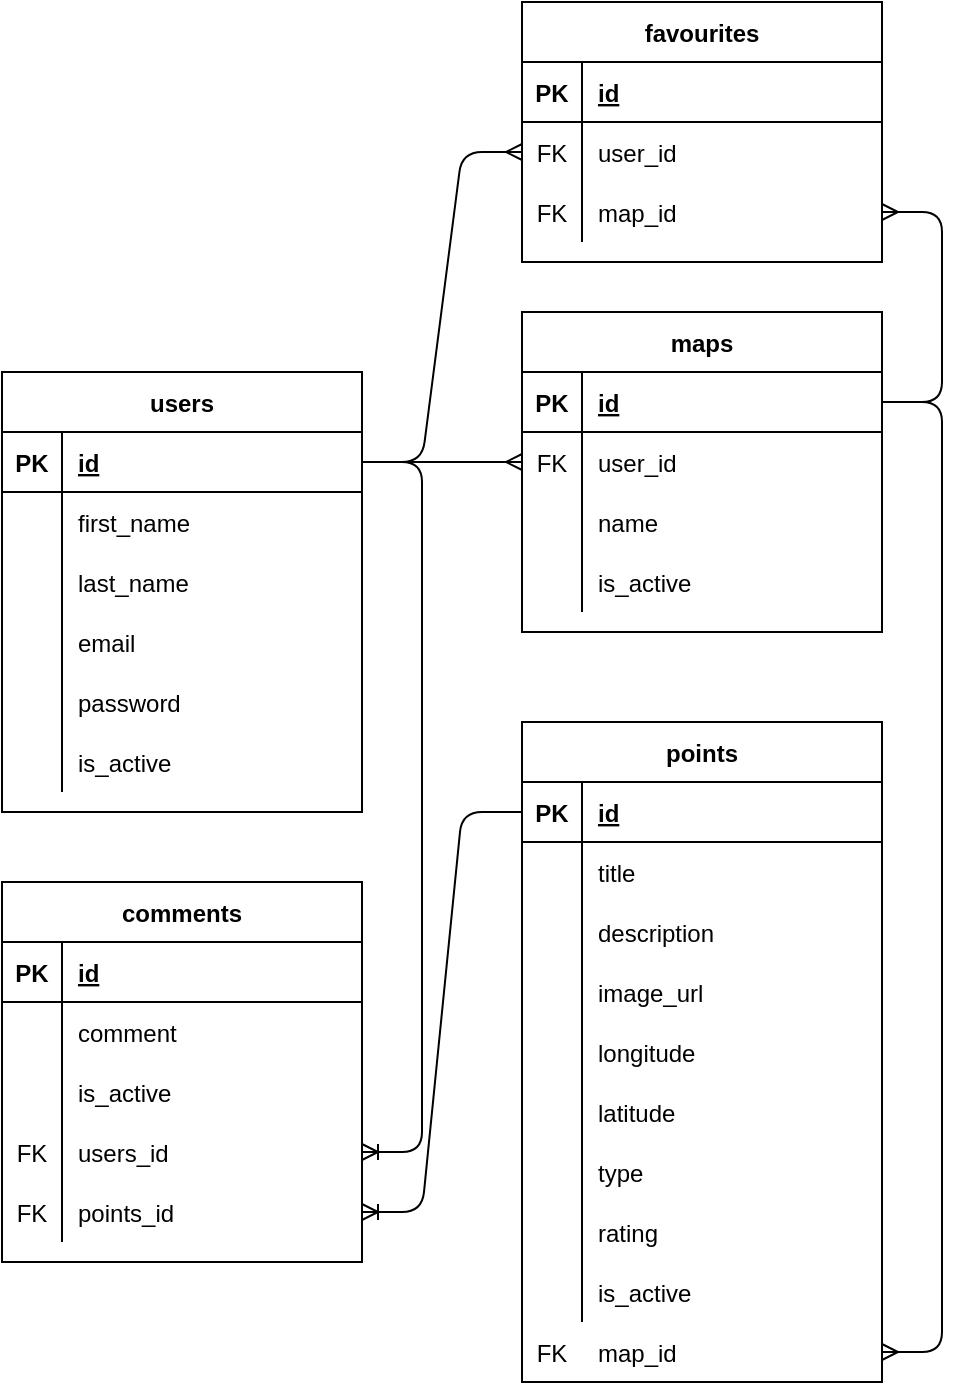 <mxfile version="14.1.8" type="github">
  <diagram id="R2lEEEUBdFMjLlhIrx00" name="Page-1">
    <mxGraphModel dx="1588" dy="800" grid="1" gridSize="10" guides="1" tooltips="1" connect="1" arrows="1" fold="1" page="1" pageScale="1" pageWidth="850" pageHeight="1100" math="0" shadow="0" extFonts="Permanent Marker^https://fonts.googleapis.com/css?family=Permanent+Marker">
      <root>
        <mxCell id="0" />
        <mxCell id="1" parent="0" />
        <mxCell id="5aGVPmyujBnJCGXoLRqb-15" value="maps" style="shape=table;startSize=30;container=1;collapsible=1;childLayout=tableLayout;fixedRows=1;rowLines=0;fontStyle=1;align=center;resizeLast=1;" parent="1" vertex="1">
          <mxGeometry x="450" y="445" width="180" height="160" as="geometry" />
        </mxCell>
        <mxCell id="5aGVPmyujBnJCGXoLRqb-16" value="" style="shape=partialRectangle;collapsible=0;dropTarget=0;pointerEvents=0;fillColor=none;top=0;left=0;bottom=1;right=0;points=[[0,0.5],[1,0.5]];portConstraint=eastwest;" parent="5aGVPmyujBnJCGXoLRqb-15" vertex="1">
          <mxGeometry y="30" width="180" height="30" as="geometry" />
        </mxCell>
        <mxCell id="5aGVPmyujBnJCGXoLRqb-17" value="PK" style="shape=partialRectangle;connectable=0;fillColor=none;top=0;left=0;bottom=0;right=0;fontStyle=1;overflow=hidden;" parent="5aGVPmyujBnJCGXoLRqb-16" vertex="1">
          <mxGeometry width="30" height="30" as="geometry" />
        </mxCell>
        <mxCell id="5aGVPmyujBnJCGXoLRqb-18" value="id" style="shape=partialRectangle;connectable=0;fillColor=none;top=0;left=0;bottom=0;right=0;align=left;spacingLeft=6;fontStyle=5;overflow=hidden;" parent="5aGVPmyujBnJCGXoLRqb-16" vertex="1">
          <mxGeometry x="30" width="150" height="30" as="geometry" />
        </mxCell>
        <mxCell id="5aGVPmyujBnJCGXoLRqb-19" value="" style="shape=partialRectangle;collapsible=0;dropTarget=0;pointerEvents=0;fillColor=none;top=0;left=0;bottom=0;right=0;points=[[0,0.5],[1,0.5]];portConstraint=eastwest;" parent="5aGVPmyujBnJCGXoLRqb-15" vertex="1">
          <mxGeometry y="60" width="180" height="30" as="geometry" />
        </mxCell>
        <mxCell id="5aGVPmyujBnJCGXoLRqb-20" value="FK" style="shape=partialRectangle;connectable=0;fillColor=none;top=0;left=0;bottom=0;right=0;editable=1;overflow=hidden;" parent="5aGVPmyujBnJCGXoLRqb-19" vertex="1">
          <mxGeometry width="30" height="30" as="geometry" />
        </mxCell>
        <mxCell id="5aGVPmyujBnJCGXoLRqb-21" value="user_id" style="shape=partialRectangle;connectable=0;fillColor=none;top=0;left=0;bottom=0;right=0;align=left;spacingLeft=6;overflow=hidden;" parent="5aGVPmyujBnJCGXoLRqb-19" vertex="1">
          <mxGeometry x="30" width="150" height="30" as="geometry" />
        </mxCell>
        <mxCell id="5aGVPmyujBnJCGXoLRqb-22" value="" style="shape=partialRectangle;collapsible=0;dropTarget=0;pointerEvents=0;fillColor=none;top=0;left=0;bottom=0;right=0;points=[[0,0.5],[1,0.5]];portConstraint=eastwest;" parent="5aGVPmyujBnJCGXoLRqb-15" vertex="1">
          <mxGeometry y="90" width="180" height="30" as="geometry" />
        </mxCell>
        <mxCell id="5aGVPmyujBnJCGXoLRqb-23" value="" style="shape=partialRectangle;connectable=0;fillColor=none;top=0;left=0;bottom=0;right=0;editable=1;overflow=hidden;" parent="5aGVPmyujBnJCGXoLRqb-22" vertex="1">
          <mxGeometry width="30" height="30" as="geometry" />
        </mxCell>
        <mxCell id="5aGVPmyujBnJCGXoLRqb-24" value="name" style="shape=partialRectangle;connectable=0;fillColor=none;top=0;left=0;bottom=0;right=0;align=left;spacingLeft=6;overflow=hidden;" parent="5aGVPmyujBnJCGXoLRqb-22" vertex="1">
          <mxGeometry x="30" width="150" height="30" as="geometry" />
        </mxCell>
        <mxCell id="7502Xp6iciA3a9NRlFyf-27" value="" style="shape=partialRectangle;collapsible=0;dropTarget=0;pointerEvents=0;fillColor=none;top=0;left=0;bottom=0;right=0;points=[[0,0.5],[1,0.5]];portConstraint=eastwest;" vertex="1" parent="5aGVPmyujBnJCGXoLRqb-15">
          <mxGeometry y="120" width="180" height="30" as="geometry" />
        </mxCell>
        <mxCell id="7502Xp6iciA3a9NRlFyf-28" value="" style="shape=partialRectangle;connectable=0;fillColor=none;top=0;left=0;bottom=0;right=0;editable=1;overflow=hidden;" vertex="1" parent="7502Xp6iciA3a9NRlFyf-27">
          <mxGeometry width="30" height="30" as="geometry" />
        </mxCell>
        <mxCell id="7502Xp6iciA3a9NRlFyf-29" value="is_active" style="shape=partialRectangle;connectable=0;fillColor=none;top=0;left=0;bottom=0;right=0;align=left;spacingLeft=6;overflow=hidden;" vertex="1" parent="7502Xp6iciA3a9NRlFyf-27">
          <mxGeometry x="30" width="150" height="30" as="geometry" />
        </mxCell>
        <mxCell id="5aGVPmyujBnJCGXoLRqb-28" value="users" style="shape=table;startSize=30;container=1;collapsible=1;childLayout=tableLayout;fixedRows=1;rowLines=0;fontStyle=1;align=center;resizeLast=1;" parent="1" vertex="1">
          <mxGeometry x="190" y="475" width="180" height="220" as="geometry" />
        </mxCell>
        <mxCell id="5aGVPmyujBnJCGXoLRqb-29" value="" style="shape=partialRectangle;collapsible=0;dropTarget=0;pointerEvents=0;fillColor=none;top=0;left=0;bottom=1;right=0;points=[[0,0.5],[1,0.5]];portConstraint=eastwest;" parent="5aGVPmyujBnJCGXoLRqb-28" vertex="1">
          <mxGeometry y="30" width="180" height="30" as="geometry" />
        </mxCell>
        <mxCell id="5aGVPmyujBnJCGXoLRqb-30" value="PK" style="shape=partialRectangle;connectable=0;fillColor=none;top=0;left=0;bottom=0;right=0;fontStyle=1;overflow=hidden;" parent="5aGVPmyujBnJCGXoLRqb-29" vertex="1">
          <mxGeometry width="30" height="30" as="geometry" />
        </mxCell>
        <mxCell id="5aGVPmyujBnJCGXoLRqb-31" value="id" style="shape=partialRectangle;connectable=0;fillColor=none;top=0;left=0;bottom=0;right=0;align=left;spacingLeft=6;fontStyle=5;overflow=hidden;" parent="5aGVPmyujBnJCGXoLRqb-29" vertex="1">
          <mxGeometry x="30" width="150" height="30" as="geometry" />
        </mxCell>
        <mxCell id="5aGVPmyujBnJCGXoLRqb-32" value="" style="shape=partialRectangle;collapsible=0;dropTarget=0;pointerEvents=0;fillColor=none;top=0;left=0;bottom=0;right=0;points=[[0,0.5],[1,0.5]];portConstraint=eastwest;" parent="5aGVPmyujBnJCGXoLRqb-28" vertex="1">
          <mxGeometry y="60" width="180" height="30" as="geometry" />
        </mxCell>
        <mxCell id="5aGVPmyujBnJCGXoLRqb-33" value="" style="shape=partialRectangle;connectable=0;fillColor=none;top=0;left=0;bottom=0;right=0;editable=1;overflow=hidden;" parent="5aGVPmyujBnJCGXoLRqb-32" vertex="1">
          <mxGeometry width="30" height="30" as="geometry" />
        </mxCell>
        <mxCell id="5aGVPmyujBnJCGXoLRqb-34" value="first_name" style="shape=partialRectangle;connectable=0;fillColor=none;top=0;left=0;bottom=0;right=0;align=left;spacingLeft=6;overflow=hidden;" parent="5aGVPmyujBnJCGXoLRqb-32" vertex="1">
          <mxGeometry x="30" width="150" height="30" as="geometry" />
        </mxCell>
        <mxCell id="5aGVPmyujBnJCGXoLRqb-78" value="" style="shape=partialRectangle;collapsible=0;dropTarget=0;pointerEvents=0;fillColor=none;top=0;left=0;bottom=0;right=0;points=[[0,0.5],[1,0.5]];portConstraint=eastwest;" parent="5aGVPmyujBnJCGXoLRqb-28" vertex="1">
          <mxGeometry y="90" width="180" height="30" as="geometry" />
        </mxCell>
        <mxCell id="5aGVPmyujBnJCGXoLRqb-79" value="" style="shape=partialRectangle;connectable=0;fillColor=none;top=0;left=0;bottom=0;right=0;editable=1;overflow=hidden;" parent="5aGVPmyujBnJCGXoLRqb-78" vertex="1">
          <mxGeometry width="30" height="30" as="geometry" />
        </mxCell>
        <mxCell id="5aGVPmyujBnJCGXoLRqb-80" value="last_name" style="shape=partialRectangle;connectable=0;fillColor=none;top=0;left=0;bottom=0;right=0;align=left;spacingLeft=6;overflow=hidden;" parent="5aGVPmyujBnJCGXoLRqb-78" vertex="1">
          <mxGeometry x="30" width="150" height="30" as="geometry" />
        </mxCell>
        <mxCell id="7502Xp6iciA3a9NRlFyf-2" value="" style="shape=partialRectangle;collapsible=0;dropTarget=0;pointerEvents=0;fillColor=none;top=0;left=0;bottom=0;right=0;points=[[0,0.5],[1,0.5]];portConstraint=eastwest;" vertex="1" parent="5aGVPmyujBnJCGXoLRqb-28">
          <mxGeometry y="120" width="180" height="30" as="geometry" />
        </mxCell>
        <mxCell id="7502Xp6iciA3a9NRlFyf-3" value="" style="shape=partialRectangle;connectable=0;fillColor=none;top=0;left=0;bottom=0;right=0;editable=1;overflow=hidden;" vertex="1" parent="7502Xp6iciA3a9NRlFyf-2">
          <mxGeometry width="30" height="30" as="geometry" />
        </mxCell>
        <mxCell id="7502Xp6iciA3a9NRlFyf-4" value="email" style="shape=partialRectangle;connectable=0;fillColor=none;top=0;left=0;bottom=0;right=0;align=left;spacingLeft=6;overflow=hidden;" vertex="1" parent="7502Xp6iciA3a9NRlFyf-2">
          <mxGeometry x="30" width="150" height="30" as="geometry" />
        </mxCell>
        <mxCell id="7502Xp6iciA3a9NRlFyf-5" value="" style="shape=partialRectangle;collapsible=0;dropTarget=0;pointerEvents=0;fillColor=none;top=0;left=0;bottom=0;right=0;points=[[0,0.5],[1,0.5]];portConstraint=eastwest;" vertex="1" parent="5aGVPmyujBnJCGXoLRqb-28">
          <mxGeometry y="150" width="180" height="30" as="geometry" />
        </mxCell>
        <mxCell id="7502Xp6iciA3a9NRlFyf-6" value="" style="shape=partialRectangle;connectable=0;fillColor=none;top=0;left=0;bottom=0;right=0;editable=1;overflow=hidden;" vertex="1" parent="7502Xp6iciA3a9NRlFyf-5">
          <mxGeometry width="30" height="30" as="geometry" />
        </mxCell>
        <mxCell id="7502Xp6iciA3a9NRlFyf-7" value="password" style="shape=partialRectangle;connectable=0;fillColor=none;top=0;left=0;bottom=0;right=0;align=left;spacingLeft=6;overflow=hidden;" vertex="1" parent="7502Xp6iciA3a9NRlFyf-5">
          <mxGeometry x="30" width="150" height="30" as="geometry" />
        </mxCell>
        <mxCell id="7502Xp6iciA3a9NRlFyf-39" value="" style="shape=partialRectangle;collapsible=0;dropTarget=0;pointerEvents=0;fillColor=none;top=0;left=0;bottom=0;right=0;points=[[0,0.5],[1,0.5]];portConstraint=eastwest;" vertex="1" parent="5aGVPmyujBnJCGXoLRqb-28">
          <mxGeometry y="180" width="180" height="30" as="geometry" />
        </mxCell>
        <mxCell id="7502Xp6iciA3a9NRlFyf-40" value="" style="shape=partialRectangle;connectable=0;fillColor=none;top=0;left=0;bottom=0;right=0;editable=1;overflow=hidden;" vertex="1" parent="7502Xp6iciA3a9NRlFyf-39">
          <mxGeometry width="30" height="30" as="geometry" />
        </mxCell>
        <mxCell id="7502Xp6iciA3a9NRlFyf-41" value="is_active" style="shape=partialRectangle;connectable=0;fillColor=none;top=0;left=0;bottom=0;right=0;align=left;spacingLeft=6;overflow=hidden;" vertex="1" parent="7502Xp6iciA3a9NRlFyf-39">
          <mxGeometry x="30" width="150" height="30" as="geometry" />
        </mxCell>
        <mxCell id="5aGVPmyujBnJCGXoLRqb-41" value="favourites" style="shape=table;startSize=30;container=1;collapsible=1;childLayout=tableLayout;fixedRows=1;rowLines=0;fontStyle=1;align=center;resizeLast=1;" parent="1" vertex="1">
          <mxGeometry x="450" y="290" width="180" height="130" as="geometry" />
        </mxCell>
        <mxCell id="5aGVPmyujBnJCGXoLRqb-42" value="" style="shape=partialRectangle;collapsible=0;dropTarget=0;pointerEvents=0;fillColor=none;top=0;left=0;bottom=1;right=0;points=[[0,0.5],[1,0.5]];portConstraint=eastwest;" parent="5aGVPmyujBnJCGXoLRqb-41" vertex="1">
          <mxGeometry y="30" width="180" height="30" as="geometry" />
        </mxCell>
        <mxCell id="5aGVPmyujBnJCGXoLRqb-43" value="PK" style="shape=partialRectangle;connectable=0;fillColor=none;top=0;left=0;bottom=0;right=0;fontStyle=1;overflow=hidden;" parent="5aGVPmyujBnJCGXoLRqb-42" vertex="1">
          <mxGeometry width="30" height="30" as="geometry" />
        </mxCell>
        <mxCell id="5aGVPmyujBnJCGXoLRqb-44" value="id" style="shape=partialRectangle;connectable=0;fillColor=none;top=0;left=0;bottom=0;right=0;align=left;spacingLeft=6;fontStyle=5;overflow=hidden;" parent="5aGVPmyujBnJCGXoLRqb-42" vertex="1">
          <mxGeometry x="30" width="150" height="30" as="geometry" />
        </mxCell>
        <mxCell id="5aGVPmyujBnJCGXoLRqb-45" value="" style="shape=partialRectangle;collapsible=0;dropTarget=0;pointerEvents=0;fillColor=none;top=0;left=0;bottom=0;right=0;points=[[0,0.5],[1,0.5]];portConstraint=eastwest;" parent="5aGVPmyujBnJCGXoLRqb-41" vertex="1">
          <mxGeometry y="60" width="180" height="30" as="geometry" />
        </mxCell>
        <mxCell id="5aGVPmyujBnJCGXoLRqb-46" value="FK" style="shape=partialRectangle;connectable=0;fillColor=none;top=0;left=0;bottom=0;right=0;editable=1;overflow=hidden;" parent="5aGVPmyujBnJCGXoLRqb-45" vertex="1">
          <mxGeometry width="30" height="30" as="geometry" />
        </mxCell>
        <mxCell id="5aGVPmyujBnJCGXoLRqb-47" value="user_id" style="shape=partialRectangle;connectable=0;fillColor=none;top=0;left=0;bottom=0;right=0;align=left;spacingLeft=6;overflow=hidden;" parent="5aGVPmyujBnJCGXoLRqb-45" vertex="1">
          <mxGeometry x="30" width="150" height="30" as="geometry" />
        </mxCell>
        <mxCell id="5aGVPmyujBnJCGXoLRqb-48" value="" style="shape=partialRectangle;collapsible=0;dropTarget=0;pointerEvents=0;fillColor=none;top=0;left=0;bottom=0;right=0;points=[[0,0.5],[1,0.5]];portConstraint=eastwest;" parent="5aGVPmyujBnJCGXoLRqb-41" vertex="1">
          <mxGeometry y="90" width="180" height="30" as="geometry" />
        </mxCell>
        <mxCell id="5aGVPmyujBnJCGXoLRqb-49" value="FK" style="shape=partialRectangle;connectable=0;fillColor=none;top=0;left=0;bottom=0;right=0;editable=1;overflow=hidden;" parent="5aGVPmyujBnJCGXoLRqb-48" vertex="1">
          <mxGeometry width="30" height="30" as="geometry" />
        </mxCell>
        <mxCell id="5aGVPmyujBnJCGXoLRqb-50" value="map_id" style="shape=partialRectangle;connectable=0;fillColor=none;top=0;left=0;bottom=0;right=0;align=left;spacingLeft=6;overflow=hidden;" parent="5aGVPmyujBnJCGXoLRqb-48" vertex="1">
          <mxGeometry x="30" width="150" height="30" as="geometry" />
        </mxCell>
        <mxCell id="5aGVPmyujBnJCGXoLRqb-54" value="points" style="shape=table;startSize=30;container=1;collapsible=1;childLayout=tableLayout;fixedRows=1;rowLines=0;fontStyle=1;align=center;resizeLast=1;" parent="1" vertex="1">
          <mxGeometry x="450" y="650" width="180" height="330" as="geometry" />
        </mxCell>
        <mxCell id="5aGVPmyujBnJCGXoLRqb-55" value="" style="shape=partialRectangle;collapsible=0;dropTarget=0;pointerEvents=0;fillColor=none;top=0;left=0;bottom=1;right=0;points=[[0,0.5],[1,0.5]];portConstraint=eastwest;" parent="5aGVPmyujBnJCGXoLRqb-54" vertex="1">
          <mxGeometry y="30" width="180" height="30" as="geometry" />
        </mxCell>
        <mxCell id="5aGVPmyujBnJCGXoLRqb-56" value="PK" style="shape=partialRectangle;connectable=0;fillColor=none;top=0;left=0;bottom=0;right=0;fontStyle=1;overflow=hidden;" parent="5aGVPmyujBnJCGXoLRqb-55" vertex="1">
          <mxGeometry width="30" height="30" as="geometry" />
        </mxCell>
        <mxCell id="5aGVPmyujBnJCGXoLRqb-57" value="id" style="shape=partialRectangle;connectable=0;fillColor=none;top=0;left=0;bottom=0;right=0;align=left;spacingLeft=6;fontStyle=5;overflow=hidden;" parent="5aGVPmyujBnJCGXoLRqb-55" vertex="1">
          <mxGeometry x="30" width="150" height="30" as="geometry" />
        </mxCell>
        <mxCell id="5aGVPmyujBnJCGXoLRqb-58" value="" style="shape=partialRectangle;collapsible=0;dropTarget=0;pointerEvents=0;fillColor=none;top=0;left=0;bottom=0;right=0;points=[[0,0.5],[1,0.5]];portConstraint=eastwest;" parent="5aGVPmyujBnJCGXoLRqb-54" vertex="1">
          <mxGeometry y="60" width="180" height="30" as="geometry" />
        </mxCell>
        <mxCell id="5aGVPmyujBnJCGXoLRqb-59" value="" style="shape=partialRectangle;connectable=0;fillColor=none;top=0;left=0;bottom=0;right=0;editable=1;overflow=hidden;" parent="5aGVPmyujBnJCGXoLRqb-58" vertex="1">
          <mxGeometry width="30" height="30" as="geometry" />
        </mxCell>
        <mxCell id="5aGVPmyujBnJCGXoLRqb-60" value="title" style="shape=partialRectangle;connectable=0;fillColor=none;top=0;left=0;bottom=0;right=0;align=left;spacingLeft=6;overflow=hidden;" parent="5aGVPmyujBnJCGXoLRqb-58" vertex="1">
          <mxGeometry x="30" width="150" height="30" as="geometry" />
        </mxCell>
        <mxCell id="5aGVPmyujBnJCGXoLRqb-61" value="" style="shape=partialRectangle;collapsible=0;dropTarget=0;pointerEvents=0;fillColor=none;top=0;left=0;bottom=0;right=0;points=[[0,0.5],[1,0.5]];portConstraint=eastwest;" parent="5aGVPmyujBnJCGXoLRqb-54" vertex="1">
          <mxGeometry y="90" width="180" height="30" as="geometry" />
        </mxCell>
        <mxCell id="5aGVPmyujBnJCGXoLRqb-62" value="" style="shape=partialRectangle;connectable=0;fillColor=none;top=0;left=0;bottom=0;right=0;editable=1;overflow=hidden;" parent="5aGVPmyujBnJCGXoLRqb-61" vertex="1">
          <mxGeometry width="30" height="30" as="geometry" />
        </mxCell>
        <mxCell id="5aGVPmyujBnJCGXoLRqb-63" value="description" style="shape=partialRectangle;connectable=0;fillColor=none;top=0;left=0;bottom=0;right=0;align=left;spacingLeft=6;overflow=hidden;" parent="5aGVPmyujBnJCGXoLRqb-61" vertex="1">
          <mxGeometry x="30" width="150" height="30" as="geometry" />
        </mxCell>
        <mxCell id="5aGVPmyujBnJCGXoLRqb-64" value="" style="shape=partialRectangle;collapsible=0;dropTarget=0;pointerEvents=0;fillColor=none;top=0;left=0;bottom=0;right=0;points=[[0,0.5],[1,0.5]];portConstraint=eastwest;" parent="5aGVPmyujBnJCGXoLRqb-54" vertex="1">
          <mxGeometry y="120" width="180" height="30" as="geometry" />
        </mxCell>
        <mxCell id="5aGVPmyujBnJCGXoLRqb-65" value="" style="shape=partialRectangle;connectable=0;fillColor=none;top=0;left=0;bottom=0;right=0;editable=1;overflow=hidden;" parent="5aGVPmyujBnJCGXoLRqb-64" vertex="1">
          <mxGeometry width="30" height="30" as="geometry" />
        </mxCell>
        <mxCell id="5aGVPmyujBnJCGXoLRqb-66" value="image_url" style="shape=partialRectangle;connectable=0;fillColor=none;top=0;left=0;bottom=0;right=0;align=left;spacingLeft=6;overflow=hidden;" parent="5aGVPmyujBnJCGXoLRqb-64" vertex="1">
          <mxGeometry x="30" width="150" height="30" as="geometry" />
        </mxCell>
        <mxCell id="5aGVPmyujBnJCGXoLRqb-82" value="" style="shape=partialRectangle;collapsible=0;dropTarget=0;pointerEvents=0;fillColor=none;top=0;left=0;bottom=0;right=0;points=[[0,0.5],[1,0.5]];portConstraint=eastwest;" parent="5aGVPmyujBnJCGXoLRqb-54" vertex="1">
          <mxGeometry y="150" width="180" height="30" as="geometry" />
        </mxCell>
        <mxCell id="5aGVPmyujBnJCGXoLRqb-83" value="" style="shape=partialRectangle;connectable=0;fillColor=none;top=0;left=0;bottom=0;right=0;editable=1;overflow=hidden;" parent="5aGVPmyujBnJCGXoLRqb-82" vertex="1">
          <mxGeometry width="30" height="30" as="geometry" />
        </mxCell>
        <mxCell id="5aGVPmyujBnJCGXoLRqb-84" value="longitude" style="shape=partialRectangle;connectable=0;fillColor=none;top=0;left=0;bottom=0;right=0;align=left;spacingLeft=6;overflow=hidden;" parent="5aGVPmyujBnJCGXoLRqb-82" vertex="1">
          <mxGeometry x="30" width="150" height="30" as="geometry" />
        </mxCell>
        <mxCell id="5aGVPmyujBnJCGXoLRqb-85" value="" style="shape=partialRectangle;collapsible=0;dropTarget=0;pointerEvents=0;fillColor=none;top=0;left=0;bottom=0;right=0;points=[[0,0.5],[1,0.5]];portConstraint=eastwest;" parent="5aGVPmyujBnJCGXoLRqb-54" vertex="1">
          <mxGeometry y="180" width="180" height="30" as="geometry" />
        </mxCell>
        <mxCell id="5aGVPmyujBnJCGXoLRqb-86" value="" style="shape=partialRectangle;connectable=0;fillColor=none;top=0;left=0;bottom=0;right=0;editable=1;overflow=hidden;" parent="5aGVPmyujBnJCGXoLRqb-85" vertex="1">
          <mxGeometry width="30" height="30" as="geometry" />
        </mxCell>
        <mxCell id="5aGVPmyujBnJCGXoLRqb-87" value="latitude" style="shape=partialRectangle;connectable=0;fillColor=none;top=0;left=0;bottom=0;right=0;align=left;spacingLeft=6;overflow=hidden;" parent="5aGVPmyujBnJCGXoLRqb-85" vertex="1">
          <mxGeometry x="30" width="150" height="30" as="geometry" />
        </mxCell>
        <mxCell id="7502Xp6iciA3a9NRlFyf-8" value="" style="shape=partialRectangle;collapsible=0;dropTarget=0;pointerEvents=0;fillColor=none;top=0;left=0;bottom=0;right=0;points=[[0,0.5],[1,0.5]];portConstraint=eastwest;" vertex="1" parent="5aGVPmyujBnJCGXoLRqb-54">
          <mxGeometry y="210" width="180" height="30" as="geometry" />
        </mxCell>
        <mxCell id="7502Xp6iciA3a9NRlFyf-9" value="" style="shape=partialRectangle;connectable=0;fillColor=none;top=0;left=0;bottom=0;right=0;editable=1;overflow=hidden;" vertex="1" parent="7502Xp6iciA3a9NRlFyf-8">
          <mxGeometry width="30" height="30" as="geometry" />
        </mxCell>
        <mxCell id="7502Xp6iciA3a9NRlFyf-10" value="type" style="shape=partialRectangle;connectable=0;fillColor=none;top=0;left=0;bottom=0;right=0;align=left;spacingLeft=6;overflow=hidden;" vertex="1" parent="7502Xp6iciA3a9NRlFyf-8">
          <mxGeometry x="30" width="150" height="30" as="geometry" />
        </mxCell>
        <mxCell id="7502Xp6iciA3a9NRlFyf-11" value="" style="shape=partialRectangle;collapsible=0;dropTarget=0;pointerEvents=0;fillColor=none;top=0;left=0;bottom=0;right=0;points=[[0,0.5],[1,0.5]];portConstraint=eastwest;" vertex="1" parent="5aGVPmyujBnJCGXoLRqb-54">
          <mxGeometry y="240" width="180" height="30" as="geometry" />
        </mxCell>
        <mxCell id="7502Xp6iciA3a9NRlFyf-12" value="" style="shape=partialRectangle;connectable=0;fillColor=none;top=0;left=0;bottom=0;right=0;editable=1;overflow=hidden;" vertex="1" parent="7502Xp6iciA3a9NRlFyf-11">
          <mxGeometry width="30" height="30" as="geometry" />
        </mxCell>
        <mxCell id="7502Xp6iciA3a9NRlFyf-13" value="rating" style="shape=partialRectangle;connectable=0;fillColor=none;top=0;left=0;bottom=0;right=0;align=left;spacingLeft=6;overflow=hidden;" vertex="1" parent="7502Xp6iciA3a9NRlFyf-11">
          <mxGeometry x="30" width="150" height="30" as="geometry" />
        </mxCell>
        <mxCell id="7502Xp6iciA3a9NRlFyf-30" value="" style="shape=partialRectangle;collapsible=0;dropTarget=0;pointerEvents=0;fillColor=none;top=0;left=0;bottom=0;right=0;points=[[0,0.5],[1,0.5]];portConstraint=eastwest;" vertex="1" parent="5aGVPmyujBnJCGXoLRqb-54">
          <mxGeometry y="270" width="180" height="30" as="geometry" />
        </mxCell>
        <mxCell id="7502Xp6iciA3a9NRlFyf-31" value="" style="shape=partialRectangle;connectable=0;fillColor=none;top=0;left=0;bottom=0;right=0;editable=1;overflow=hidden;" vertex="1" parent="7502Xp6iciA3a9NRlFyf-30">
          <mxGeometry width="30" height="30" as="geometry" />
        </mxCell>
        <mxCell id="7502Xp6iciA3a9NRlFyf-32" value="is_active" style="shape=partialRectangle;connectable=0;fillColor=none;top=0;left=0;bottom=0;right=0;align=left;spacingLeft=6;overflow=hidden;" vertex="1" parent="7502Xp6iciA3a9NRlFyf-30">
          <mxGeometry x="30" width="150" height="30" as="geometry" />
        </mxCell>
        <mxCell id="5aGVPmyujBnJCGXoLRqb-73" value="" style="edgeStyle=entityRelationEdgeStyle;fontSize=12;html=1;endArrow=ERmany;exitX=1;exitY=0.5;exitDx=0;exitDy=0;entryX=0;entryY=0.5;entryDx=0;entryDy=0;" parent="1" source="5aGVPmyujBnJCGXoLRqb-29" target="5aGVPmyujBnJCGXoLRqb-19" edge="1">
          <mxGeometry width="100" height="100" relative="1" as="geometry">
            <mxPoint x="370" y="675" as="sourcePoint" />
            <mxPoint x="470" y="575" as="targetPoint" />
          </mxGeometry>
        </mxCell>
        <mxCell id="5aGVPmyujBnJCGXoLRqb-75" value="" style="edgeStyle=entityRelationEdgeStyle;fontSize=12;html=1;endArrow=ERmany;entryX=1;entryY=0.5;entryDx=0;entryDy=0;" parent="1" source="5aGVPmyujBnJCGXoLRqb-16" target="7502Xp6iciA3a9NRlFyf-36" edge="1">
          <mxGeometry width="100" height="100" relative="1" as="geometry">
            <mxPoint x="660" y="785" as="sourcePoint" />
            <mxPoint x="690" y="970" as="targetPoint" />
          </mxGeometry>
        </mxCell>
        <mxCell id="5aGVPmyujBnJCGXoLRqb-76" value="" style="edgeStyle=entityRelationEdgeStyle;fontSize=12;html=1;endArrow=ERmany;exitX=1;exitY=0.5;exitDx=0;exitDy=0;entryX=0;entryY=0.5;entryDx=0;entryDy=0;" parent="1" source="5aGVPmyujBnJCGXoLRqb-29" target="5aGVPmyujBnJCGXoLRqb-45" edge="1">
          <mxGeometry width="100" height="100" relative="1" as="geometry">
            <mxPoint x="245" y="415" as="sourcePoint" />
            <mxPoint x="345" y="315" as="targetPoint" />
          </mxGeometry>
        </mxCell>
        <mxCell id="5aGVPmyujBnJCGXoLRqb-77" value="" style="edgeStyle=entityRelationEdgeStyle;fontSize=12;html=1;endArrow=ERmany;entryX=1;entryY=0.5;entryDx=0;entryDy=0;" parent="1" target="5aGVPmyujBnJCGXoLRqb-48" edge="1">
          <mxGeometry width="100" height="100" relative="1" as="geometry">
            <mxPoint x="630" y="490" as="sourcePoint" />
            <mxPoint x="660" y="315" as="targetPoint" />
          </mxGeometry>
        </mxCell>
        <mxCell id="uaJOKz_a7Ykpt6E4QMr8-19" style="edgeStyle=orthogonalEdgeStyle;rounded=0;orthogonalLoop=1;jettySize=auto;html=1;exitX=1;exitY=0.5;exitDx=0;exitDy=0;" parent="1" source="5aGVPmyujBnJCGXoLRqb-29" edge="1">
          <mxGeometry relative="1" as="geometry">
            <mxPoint x="370" y="520" as="targetPoint" />
          </mxGeometry>
        </mxCell>
        <mxCell id="7502Xp6iciA3a9NRlFyf-14" value="comments" style="shape=table;startSize=30;container=1;collapsible=1;childLayout=tableLayout;fixedRows=1;rowLines=0;fontStyle=1;align=center;resizeLast=1;" vertex="1" parent="1">
          <mxGeometry x="190" y="730" width="180" height="190" as="geometry" />
        </mxCell>
        <mxCell id="7502Xp6iciA3a9NRlFyf-15" value="" style="shape=partialRectangle;collapsible=0;dropTarget=0;pointerEvents=0;fillColor=none;top=0;left=0;bottom=1;right=0;points=[[0,0.5],[1,0.5]];portConstraint=eastwest;" vertex="1" parent="7502Xp6iciA3a9NRlFyf-14">
          <mxGeometry y="30" width="180" height="30" as="geometry" />
        </mxCell>
        <mxCell id="7502Xp6iciA3a9NRlFyf-16" value="PK" style="shape=partialRectangle;connectable=0;fillColor=none;top=0;left=0;bottom=0;right=0;fontStyle=1;overflow=hidden;" vertex="1" parent="7502Xp6iciA3a9NRlFyf-15">
          <mxGeometry width="30" height="30" as="geometry" />
        </mxCell>
        <mxCell id="7502Xp6iciA3a9NRlFyf-17" value="id" style="shape=partialRectangle;connectable=0;fillColor=none;top=0;left=0;bottom=0;right=0;align=left;spacingLeft=6;fontStyle=5;overflow=hidden;" vertex="1" parent="7502Xp6iciA3a9NRlFyf-15">
          <mxGeometry x="30" width="150" height="30" as="geometry" />
        </mxCell>
        <mxCell id="7502Xp6iciA3a9NRlFyf-18" value="" style="shape=partialRectangle;collapsible=0;dropTarget=0;pointerEvents=0;fillColor=none;top=0;left=0;bottom=0;right=0;points=[[0,0.5],[1,0.5]];portConstraint=eastwest;" vertex="1" parent="7502Xp6iciA3a9NRlFyf-14">
          <mxGeometry y="60" width="180" height="30" as="geometry" />
        </mxCell>
        <mxCell id="7502Xp6iciA3a9NRlFyf-19" value="" style="shape=partialRectangle;connectable=0;fillColor=none;top=0;left=0;bottom=0;right=0;editable=1;overflow=hidden;" vertex="1" parent="7502Xp6iciA3a9NRlFyf-18">
          <mxGeometry width="30" height="30" as="geometry" />
        </mxCell>
        <mxCell id="7502Xp6iciA3a9NRlFyf-20" value="comment" style="shape=partialRectangle;connectable=0;fillColor=none;top=0;left=0;bottom=0;right=0;align=left;spacingLeft=6;overflow=hidden;" vertex="1" parent="7502Xp6iciA3a9NRlFyf-18">
          <mxGeometry x="30" width="150" height="30" as="geometry" />
        </mxCell>
        <mxCell id="7502Xp6iciA3a9NRlFyf-42" value="" style="shape=partialRectangle;collapsible=0;dropTarget=0;pointerEvents=0;fillColor=none;top=0;left=0;bottom=0;right=0;points=[[0,0.5],[1,0.5]];portConstraint=eastwest;" vertex="1" parent="7502Xp6iciA3a9NRlFyf-14">
          <mxGeometry y="90" width="180" height="30" as="geometry" />
        </mxCell>
        <mxCell id="7502Xp6iciA3a9NRlFyf-43" value="" style="shape=partialRectangle;connectable=0;fillColor=none;top=0;left=0;bottom=0;right=0;editable=1;overflow=hidden;" vertex="1" parent="7502Xp6iciA3a9NRlFyf-42">
          <mxGeometry width="30" height="30" as="geometry" />
        </mxCell>
        <mxCell id="7502Xp6iciA3a9NRlFyf-44" value="is_active" style="shape=partialRectangle;connectable=0;fillColor=none;top=0;left=0;bottom=0;right=0;align=left;spacingLeft=6;overflow=hidden;" vertex="1" parent="7502Xp6iciA3a9NRlFyf-42">
          <mxGeometry x="30" width="150" height="30" as="geometry" />
        </mxCell>
        <mxCell id="7502Xp6iciA3a9NRlFyf-21" value="" style="shape=partialRectangle;collapsible=0;dropTarget=0;pointerEvents=0;fillColor=none;top=0;left=0;bottom=0;right=0;points=[[0,0.5],[1,0.5]];portConstraint=eastwest;" vertex="1" parent="7502Xp6iciA3a9NRlFyf-14">
          <mxGeometry y="120" width="180" height="30" as="geometry" />
        </mxCell>
        <mxCell id="7502Xp6iciA3a9NRlFyf-22" value="FK" style="shape=partialRectangle;connectable=0;fillColor=none;top=0;left=0;bottom=0;right=0;editable=1;overflow=hidden;" vertex="1" parent="7502Xp6iciA3a9NRlFyf-21">
          <mxGeometry width="30" height="30" as="geometry" />
        </mxCell>
        <mxCell id="7502Xp6iciA3a9NRlFyf-23" value="users_id" style="shape=partialRectangle;connectable=0;fillColor=none;top=0;left=0;bottom=0;right=0;align=left;spacingLeft=6;overflow=hidden;" vertex="1" parent="7502Xp6iciA3a9NRlFyf-21">
          <mxGeometry x="30" width="150" height="30" as="geometry" />
        </mxCell>
        <mxCell id="7502Xp6iciA3a9NRlFyf-24" value="" style="shape=partialRectangle;collapsible=0;dropTarget=0;pointerEvents=0;fillColor=none;top=0;left=0;bottom=0;right=0;points=[[0,0.5],[1,0.5]];portConstraint=eastwest;" vertex="1" parent="7502Xp6iciA3a9NRlFyf-14">
          <mxGeometry y="150" width="180" height="30" as="geometry" />
        </mxCell>
        <mxCell id="7502Xp6iciA3a9NRlFyf-25" value="FK" style="shape=partialRectangle;connectable=0;fillColor=none;top=0;left=0;bottom=0;right=0;editable=1;overflow=hidden;" vertex="1" parent="7502Xp6iciA3a9NRlFyf-24">
          <mxGeometry width="30" height="30" as="geometry" />
        </mxCell>
        <mxCell id="7502Xp6iciA3a9NRlFyf-26" value="points_id" style="shape=partialRectangle;connectable=0;fillColor=none;top=0;left=0;bottom=0;right=0;align=left;spacingLeft=6;overflow=hidden;" vertex="1" parent="7502Xp6iciA3a9NRlFyf-24">
          <mxGeometry x="30" width="150" height="30" as="geometry" />
        </mxCell>
        <mxCell id="7502Xp6iciA3a9NRlFyf-34" value="" style="edgeStyle=entityRelationEdgeStyle;fontSize=12;html=1;endArrow=ERoneToMany;entryX=1;entryY=0.5;entryDx=0;entryDy=0;" edge="1" parent="1" target="7502Xp6iciA3a9NRlFyf-21">
          <mxGeometry width="100" height="100" relative="1" as="geometry">
            <mxPoint x="370" y="520" as="sourcePoint" />
            <mxPoint x="430" y="755" as="targetPoint" />
          </mxGeometry>
        </mxCell>
        <mxCell id="7502Xp6iciA3a9NRlFyf-35" value="" style="edgeStyle=entityRelationEdgeStyle;fontSize=12;html=1;endArrow=ERoneToMany;exitX=0;exitY=0.5;exitDx=0;exitDy=0;entryX=1;entryY=0.5;entryDx=0;entryDy=0;" edge="1" parent="1" source="5aGVPmyujBnJCGXoLRqb-55" target="7502Xp6iciA3a9NRlFyf-24">
          <mxGeometry width="100" height="100" relative="1" as="geometry">
            <mxPoint x="470" y="730" as="sourcePoint" />
            <mxPoint x="570" y="630" as="targetPoint" />
          </mxGeometry>
        </mxCell>
        <mxCell id="7502Xp6iciA3a9NRlFyf-36" value="" style="shape=partialRectangle;collapsible=0;dropTarget=0;pointerEvents=0;fillColor=none;top=0;left=0;bottom=0;right=0;points=[[0,0.5],[1,0.5]];portConstraint=eastwest;" vertex="1" parent="1">
          <mxGeometry x="450" y="950" width="180" height="30" as="geometry" />
        </mxCell>
        <mxCell id="7502Xp6iciA3a9NRlFyf-37" value="FK" style="shape=partialRectangle;connectable=0;fillColor=none;top=0;left=0;bottom=0;right=0;editable=1;overflow=hidden;" vertex="1" parent="7502Xp6iciA3a9NRlFyf-36">
          <mxGeometry width="30" height="30" as="geometry" />
        </mxCell>
        <mxCell id="7502Xp6iciA3a9NRlFyf-38" value="map_id" style="shape=partialRectangle;connectable=0;fillColor=none;top=0;left=0;bottom=0;right=0;align=left;spacingLeft=6;overflow=hidden;" vertex="1" parent="7502Xp6iciA3a9NRlFyf-36">
          <mxGeometry x="30" width="150" height="30" as="geometry" />
        </mxCell>
      </root>
    </mxGraphModel>
  </diagram>
</mxfile>
